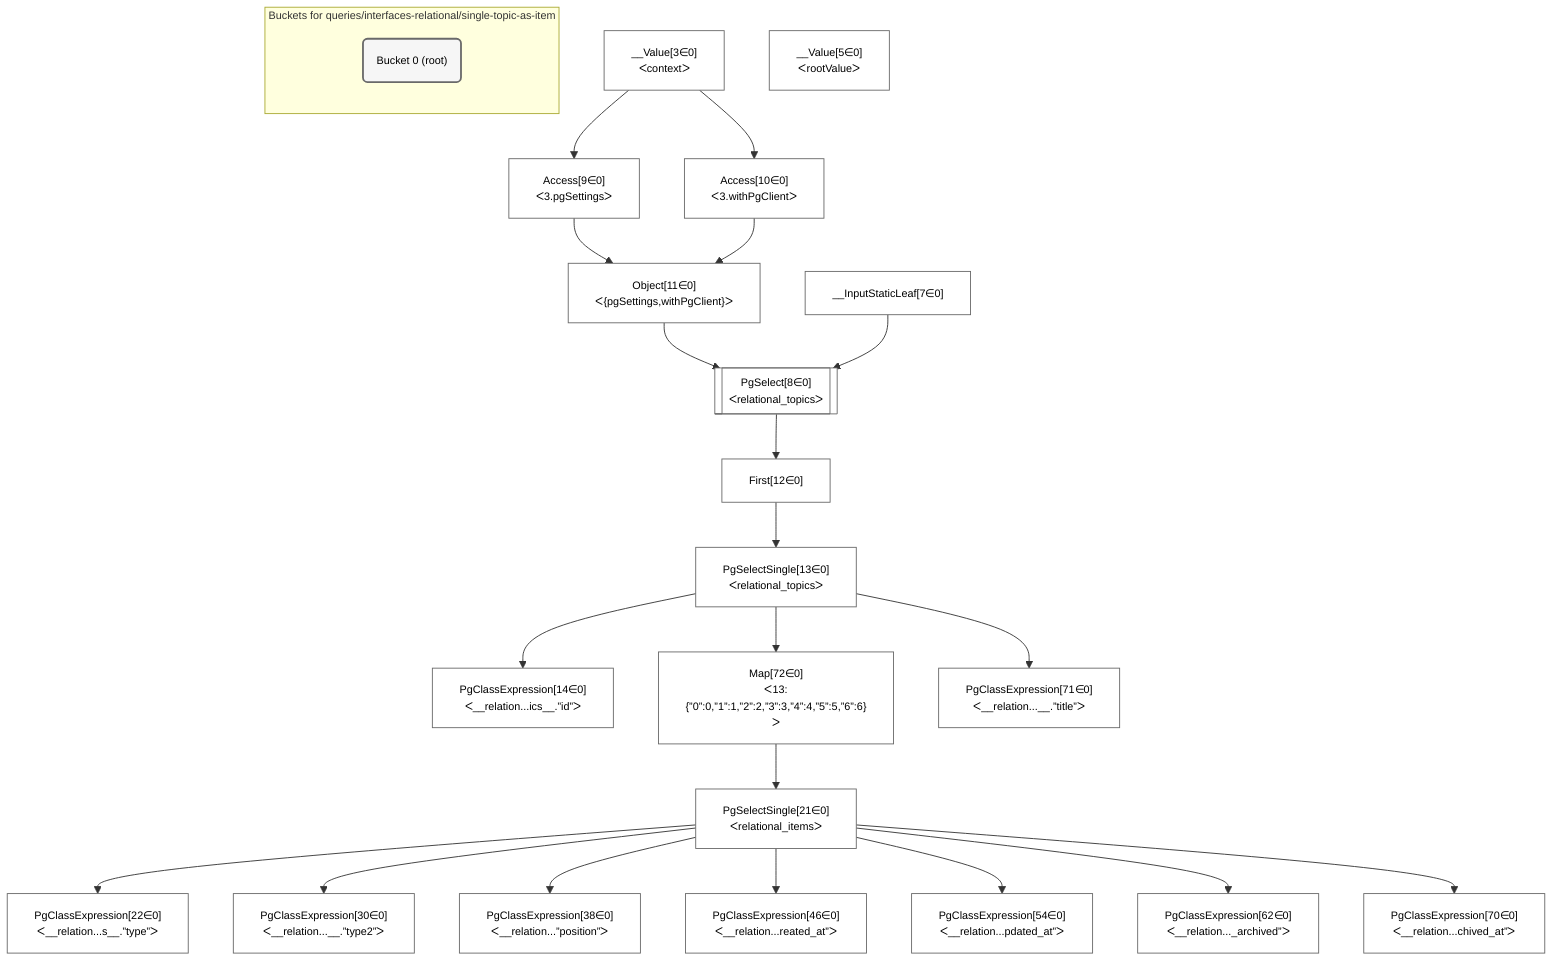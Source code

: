 %%{init: {'themeVariables': { 'fontSize': '12px'}}}%%
graph TD
    classDef path fill:#eee,stroke:#000,color:#000
    classDef plan fill:#fff,stroke-width:1px,color:#000
    classDef itemplan fill:#fff,stroke-width:2px,color:#000
    classDef sideeffectplan fill:#f00,stroke-width:2px,color:#000
    classDef bucket fill:#f6f6f6,color:#000,stroke-width:2px,text-align:left


    %% define steps
    __Value3["__Value[3∈0]<br />ᐸcontextᐳ"]:::plan
    __Value5["__Value[5∈0]<br />ᐸrootValueᐳ"]:::plan
    __InputStaticLeaf7["__InputStaticLeaf[7∈0]"]:::plan
    Access9["Access[9∈0]<br />ᐸ3.pgSettingsᐳ"]:::plan
    Access10["Access[10∈0]<br />ᐸ3.withPgClientᐳ"]:::plan
    Object11["Object[11∈0]<br />ᐸ{pgSettings,withPgClient}ᐳ"]:::plan
    PgSelect8[["PgSelect[8∈0]<br />ᐸrelational_topicsᐳ"]]:::plan
    First12["First[12∈0]"]:::plan
    PgSelectSingle13["PgSelectSingle[13∈0]<br />ᐸrelational_topicsᐳ"]:::plan
    PgClassExpression14["PgClassExpression[14∈0]<br />ᐸ__relation...ics__.”id”ᐳ"]:::plan
    Map72["Map[72∈0]<br />ᐸ13:{”0”:0,”1”:1,”2”:2,”3”:3,”4”:4,”5”:5,”6”:6}ᐳ"]:::plan
    PgSelectSingle21["PgSelectSingle[21∈0]<br />ᐸrelational_itemsᐳ"]:::plan
    PgClassExpression22["PgClassExpression[22∈0]<br />ᐸ__relation...s__.”type”ᐳ"]:::plan
    PgClassExpression30["PgClassExpression[30∈0]<br />ᐸ__relation...__.”type2”ᐳ"]:::plan
    PgClassExpression38["PgClassExpression[38∈0]<br />ᐸ__relation...”position”ᐳ"]:::plan
    PgClassExpression46["PgClassExpression[46∈0]<br />ᐸ__relation...reated_at”ᐳ"]:::plan
    PgClassExpression54["PgClassExpression[54∈0]<br />ᐸ__relation...pdated_at”ᐳ"]:::plan
    PgClassExpression62["PgClassExpression[62∈0]<br />ᐸ__relation..._archived”ᐳ"]:::plan
    PgClassExpression70["PgClassExpression[70∈0]<br />ᐸ__relation...chived_at”ᐳ"]:::plan
    PgClassExpression71["PgClassExpression[71∈0]<br />ᐸ__relation...__.”title”ᐳ"]:::plan

    %% plan dependencies
    __Value3 --> Access9
    __Value3 --> Access10
    Access9 & Access10 --> Object11
    Object11 & __InputStaticLeaf7 --> PgSelect8
    PgSelect8 --> First12
    First12 --> PgSelectSingle13
    PgSelectSingle13 --> PgClassExpression14
    PgSelectSingle13 --> Map72
    Map72 --> PgSelectSingle21
    PgSelectSingle21 --> PgClassExpression22
    PgSelectSingle21 --> PgClassExpression30
    PgSelectSingle21 --> PgClassExpression38
    PgSelectSingle21 --> PgClassExpression46
    PgSelectSingle21 --> PgClassExpression54
    PgSelectSingle21 --> PgClassExpression62
    PgSelectSingle21 --> PgClassExpression70
    PgSelectSingle13 --> PgClassExpression71

    subgraph "Buckets for queries/interfaces-relational/single-topic-as-item"
    Bucket0("Bucket 0 (root)"):::bucket
    classDef bucket0 stroke:#696969
    class Bucket0,__Value3,__Value5,__InputStaticLeaf7,PgSelect8,Access9,Access10,Object11,First12,PgSelectSingle13,PgClassExpression14,PgSelectSingle21,PgClassExpression22,PgClassExpression30,PgClassExpression38,PgClassExpression46,PgClassExpression54,PgClassExpression62,PgClassExpression70,PgClassExpression71,Map72 bucket0
    end